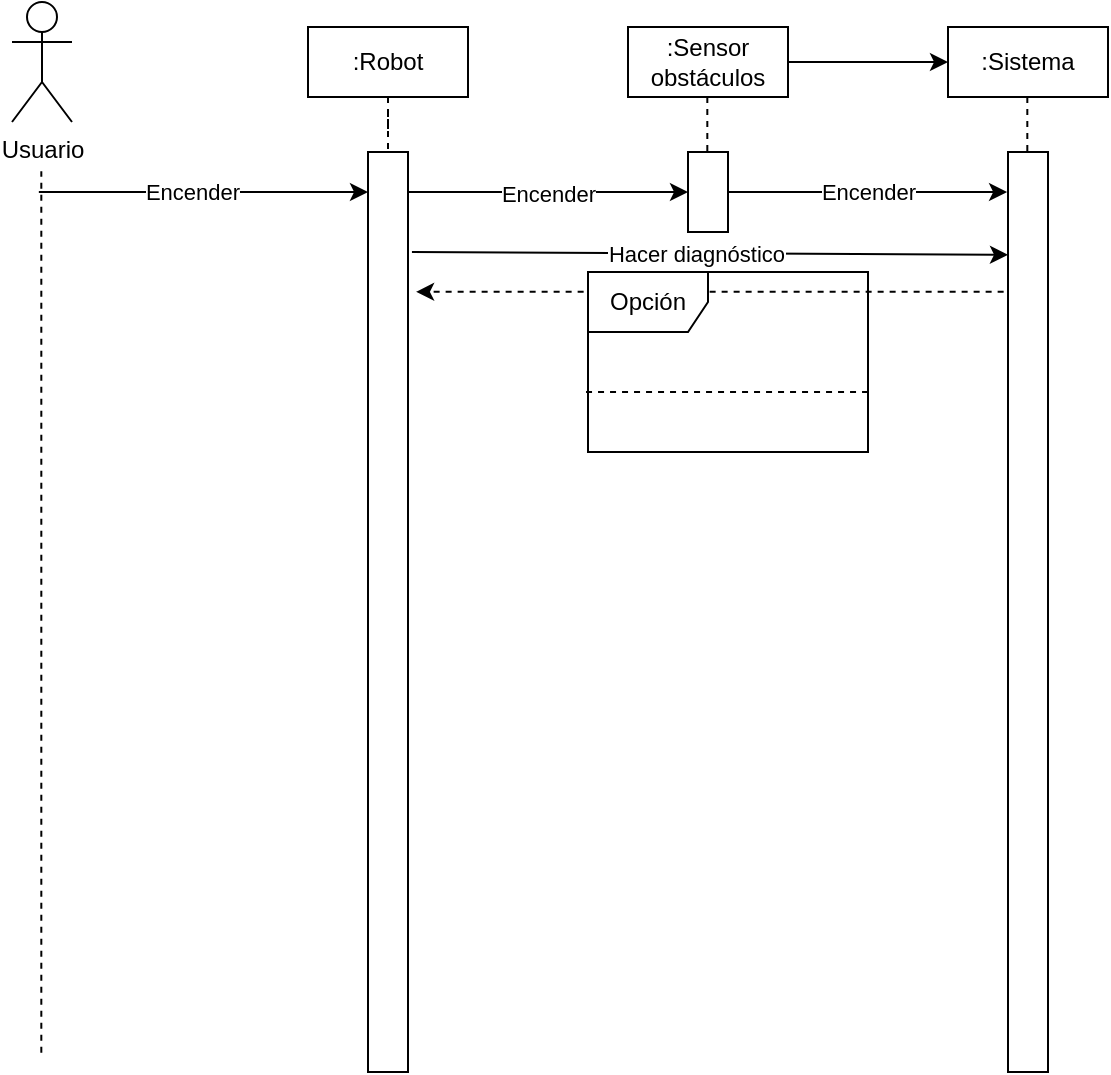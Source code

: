 <mxfile version="22.1.7" type="github">
  <diagram name="Página-1" id="Caj8OM1i9z9v3W6LQoLk">
    <mxGraphModel dx="607" dy="302" grid="1" gridSize="10" guides="1" tooltips="1" connect="1" arrows="1" fold="1" page="1" pageScale="1" pageWidth="827" pageHeight="1169" math="0" shadow="0">
      <root>
        <mxCell id="0" />
        <mxCell id="1" parent="0" />
        <mxCell id="Ti8KJf2Oc6nyAPPUHAU4-31" value="" style="endArrow=classic;html=1;rounded=0;exitX=-0.109;exitY=0.152;exitDx=0;exitDy=0;exitPerimeter=0;entryX=1.202;entryY=0.152;entryDx=0;entryDy=0;entryPerimeter=0;dashed=1;" edge="1" parent="1" source="Ti8KJf2Oc6nyAPPUHAU4-22" target="Ti8KJf2Oc6nyAPPUHAU4-10">
          <mxGeometry width="50" height="50" relative="1" as="geometry">
            <mxPoint x="300" y="790" as="sourcePoint" />
            <mxPoint x="350" y="740" as="targetPoint" />
          </mxGeometry>
        </mxCell>
        <mxCell id="Ti8KJf2Oc6nyAPPUHAU4-2" value="Usuario" style="shape=umlActor;verticalLabelPosition=bottom;verticalAlign=top;html=1;outlineConnect=0;" vertex="1" parent="1">
          <mxGeometry x="42" y="615" width="30" height="60" as="geometry" />
        </mxCell>
        <mxCell id="Ti8KJf2Oc6nyAPPUHAU4-8" value="" style="endArrow=none;html=1;rounded=0;dashed=1;" edge="1" parent="1">
          <mxGeometry width="50" height="50" relative="1" as="geometry">
            <mxPoint x="56.66" y="1140.413" as="sourcePoint" />
            <mxPoint x="56.66" y="699.58" as="targetPoint" />
          </mxGeometry>
        </mxCell>
        <mxCell id="Ti8KJf2Oc6nyAPPUHAU4-11" value="" style="edgeStyle=orthogonalEdgeStyle;rounded=0;orthogonalLoop=1;jettySize=auto;html=1;endArrow=none;endFill=0;dashed=1;" edge="1" parent="1" source="Ti8KJf2Oc6nyAPPUHAU4-9" target="Ti8KJf2Oc6nyAPPUHAU4-10">
          <mxGeometry relative="1" as="geometry" />
        </mxCell>
        <mxCell id="Ti8KJf2Oc6nyAPPUHAU4-9" value=":Robot" style="rounded=0;whiteSpace=wrap;html=1;" vertex="1" parent="1">
          <mxGeometry x="190" y="627.5" width="80" height="35" as="geometry" />
        </mxCell>
        <mxCell id="Ti8KJf2Oc6nyAPPUHAU4-10" value="" style="whiteSpace=wrap;html=1;rounded=0;" vertex="1" parent="1">
          <mxGeometry x="220" y="690" width="20" height="460" as="geometry" />
        </mxCell>
        <mxCell id="Ti8KJf2Oc6nyAPPUHAU4-12" value="" style="endArrow=classic;html=1;rounded=0;entryX=0.029;entryY=0.061;entryDx=0;entryDy=0;entryPerimeter=0;" edge="1" parent="1">
          <mxGeometry width="50" height="50" relative="1" as="geometry">
            <mxPoint x="55.42" y="710" as="sourcePoint" />
            <mxPoint x="220.0" y="710" as="targetPoint" />
          </mxGeometry>
        </mxCell>
        <mxCell id="Ti8KJf2Oc6nyAPPUHAU4-21" value="Encender" style="edgeLabel;html=1;align=center;verticalAlign=middle;resizable=0;points=[];" vertex="1" connectable="0" parent="Ti8KJf2Oc6nyAPPUHAU4-12">
          <mxGeometry x="-0.073" relative="1" as="geometry">
            <mxPoint as="offset" />
          </mxGeometry>
        </mxCell>
        <mxCell id="Ti8KJf2Oc6nyAPPUHAU4-16" value="" style="edgeStyle=orthogonalEdgeStyle;rounded=0;orthogonalLoop=1;jettySize=auto;html=1;" edge="1" parent="1" source="Ti8KJf2Oc6nyAPPUHAU4-13" target="Ti8KJf2Oc6nyAPPUHAU4-15">
          <mxGeometry relative="1" as="geometry" />
        </mxCell>
        <mxCell id="Ti8KJf2Oc6nyAPPUHAU4-13" value=":Sensor obstáculos" style="rounded=0;whiteSpace=wrap;html=1;" vertex="1" parent="1">
          <mxGeometry x="350" y="627.5" width="80" height="35" as="geometry" />
        </mxCell>
        <mxCell id="Ti8KJf2Oc6nyAPPUHAU4-15" value=":Sistema" style="rounded=0;whiteSpace=wrap;html=1;" vertex="1" parent="1">
          <mxGeometry x="510" y="627.5" width="80" height="35" as="geometry" />
        </mxCell>
        <mxCell id="Ti8KJf2Oc6nyAPPUHAU4-18" value="" style="edgeStyle=orthogonalEdgeStyle;rounded=0;orthogonalLoop=1;jettySize=auto;html=1;endArrow=none;endFill=0;dashed=1;" edge="1" parent="1">
          <mxGeometry relative="1" as="geometry">
            <mxPoint x="549.66" y="662.5" as="sourcePoint" />
            <mxPoint x="549.66" y="690.5" as="targetPoint" />
          </mxGeometry>
        </mxCell>
        <mxCell id="Ti8KJf2Oc6nyAPPUHAU4-19" value="" style="edgeStyle=orthogonalEdgeStyle;rounded=0;orthogonalLoop=1;jettySize=auto;html=1;endArrow=none;endFill=0;dashed=1;" edge="1" parent="1">
          <mxGeometry relative="1" as="geometry">
            <mxPoint x="389.66" y="662.5" as="sourcePoint" />
            <mxPoint x="389.66" y="690.5" as="targetPoint" />
          </mxGeometry>
        </mxCell>
        <mxCell id="Ti8KJf2Oc6nyAPPUHAU4-22" value="" style="whiteSpace=wrap;html=1;rounded=0;" vertex="1" parent="1">
          <mxGeometry x="540" y="690" width="20" height="460" as="geometry" />
        </mxCell>
        <mxCell id="Ti8KJf2Oc6nyAPPUHAU4-23" value="" style="whiteSpace=wrap;html=1;rounded=0;" vertex="1" parent="1">
          <mxGeometry x="380" y="690" width="20" height="40" as="geometry" />
        </mxCell>
        <mxCell id="Ti8KJf2Oc6nyAPPUHAU4-25" value="" style="endArrow=classic;html=1;rounded=0;entryX=0;entryY=0.5;entryDx=0;entryDy=0;exitX=-0.109;exitY=0.432;exitDx=0;exitDy=0;exitPerimeter=0;" edge="1" parent="1" target="Ti8KJf2Oc6nyAPPUHAU4-23">
          <mxGeometry width="50" height="50" relative="1" as="geometry">
            <mxPoint x="240" y="710" as="sourcePoint" />
            <mxPoint x="271.96" y="750.69" as="targetPoint" />
          </mxGeometry>
        </mxCell>
        <mxCell id="Ti8KJf2Oc6nyAPPUHAU4-26" value="" style="endArrow=classic;html=1;rounded=0;exitX=0.995;exitY=0.329;exitDx=0;exitDy=0;exitPerimeter=0;" edge="1" parent="1">
          <mxGeometry width="50" height="50" relative="1" as="geometry">
            <mxPoint x="400.45" y="710" as="sourcePoint" />
            <mxPoint x="539.55" y="710.0" as="targetPoint" />
          </mxGeometry>
        </mxCell>
        <mxCell id="Ti8KJf2Oc6nyAPPUHAU4-27" value="Encender" style="edgeLabel;html=1;align=center;verticalAlign=middle;resizable=0;points=[];" vertex="1" connectable="0" parent="1">
          <mxGeometry x="310" y="670" as="geometry">
            <mxPoint y="41" as="offset" />
          </mxGeometry>
        </mxCell>
        <mxCell id="Ti8KJf2Oc6nyAPPUHAU4-28" value="Encender" style="edgeLabel;html=1;align=center;verticalAlign=middle;resizable=0;points=[];" vertex="1" connectable="0" parent="1">
          <mxGeometry x="470" y="710" as="geometry" />
        </mxCell>
        <mxCell id="Ti8KJf2Oc6nyAPPUHAU4-29" value="" style="endArrow=classic;html=1;rounded=0;exitX=1.098;exitY=0.149;exitDx=0;exitDy=0;exitPerimeter=0;entryX=0;entryY=0.152;entryDx=0;entryDy=0;entryPerimeter=0;" edge="1" parent="1">
          <mxGeometry width="50" height="50" relative="1" as="geometry">
            <mxPoint x="241.96" y="740" as="sourcePoint" />
            <mxPoint x="540" y="741.38" as="targetPoint" />
          </mxGeometry>
        </mxCell>
        <mxCell id="Ti8KJf2Oc6nyAPPUHAU4-30" value="Hacer diagnóstico" style="edgeLabel;html=1;align=center;verticalAlign=middle;resizable=0;points=[];" vertex="1" connectable="0" parent="Ti8KJf2Oc6nyAPPUHAU4-29">
          <mxGeometry x="-0.051" relative="1" as="geometry">
            <mxPoint as="offset" />
          </mxGeometry>
        </mxCell>
        <mxCell id="Ti8KJf2Oc6nyAPPUHAU4-32" value="Opción" style="shape=umlFrame;whiteSpace=wrap;html=1;pointerEvents=0;" vertex="1" parent="1">
          <mxGeometry x="330" y="750" width="140" height="90" as="geometry" />
        </mxCell>
        <mxCell id="Ti8KJf2Oc6nyAPPUHAU4-35" value="" style="endArrow=none;dashed=1;html=1;rounded=0;entryX=1.007;entryY=0.667;entryDx=0;entryDy=0;entryPerimeter=0;" edge="1" parent="1">
          <mxGeometry width="50" height="50" relative="1" as="geometry">
            <mxPoint x="329.02" y="810" as="sourcePoint" />
            <mxPoint x="470" y="810.03" as="targetPoint" />
          </mxGeometry>
        </mxCell>
      </root>
    </mxGraphModel>
  </diagram>
</mxfile>
